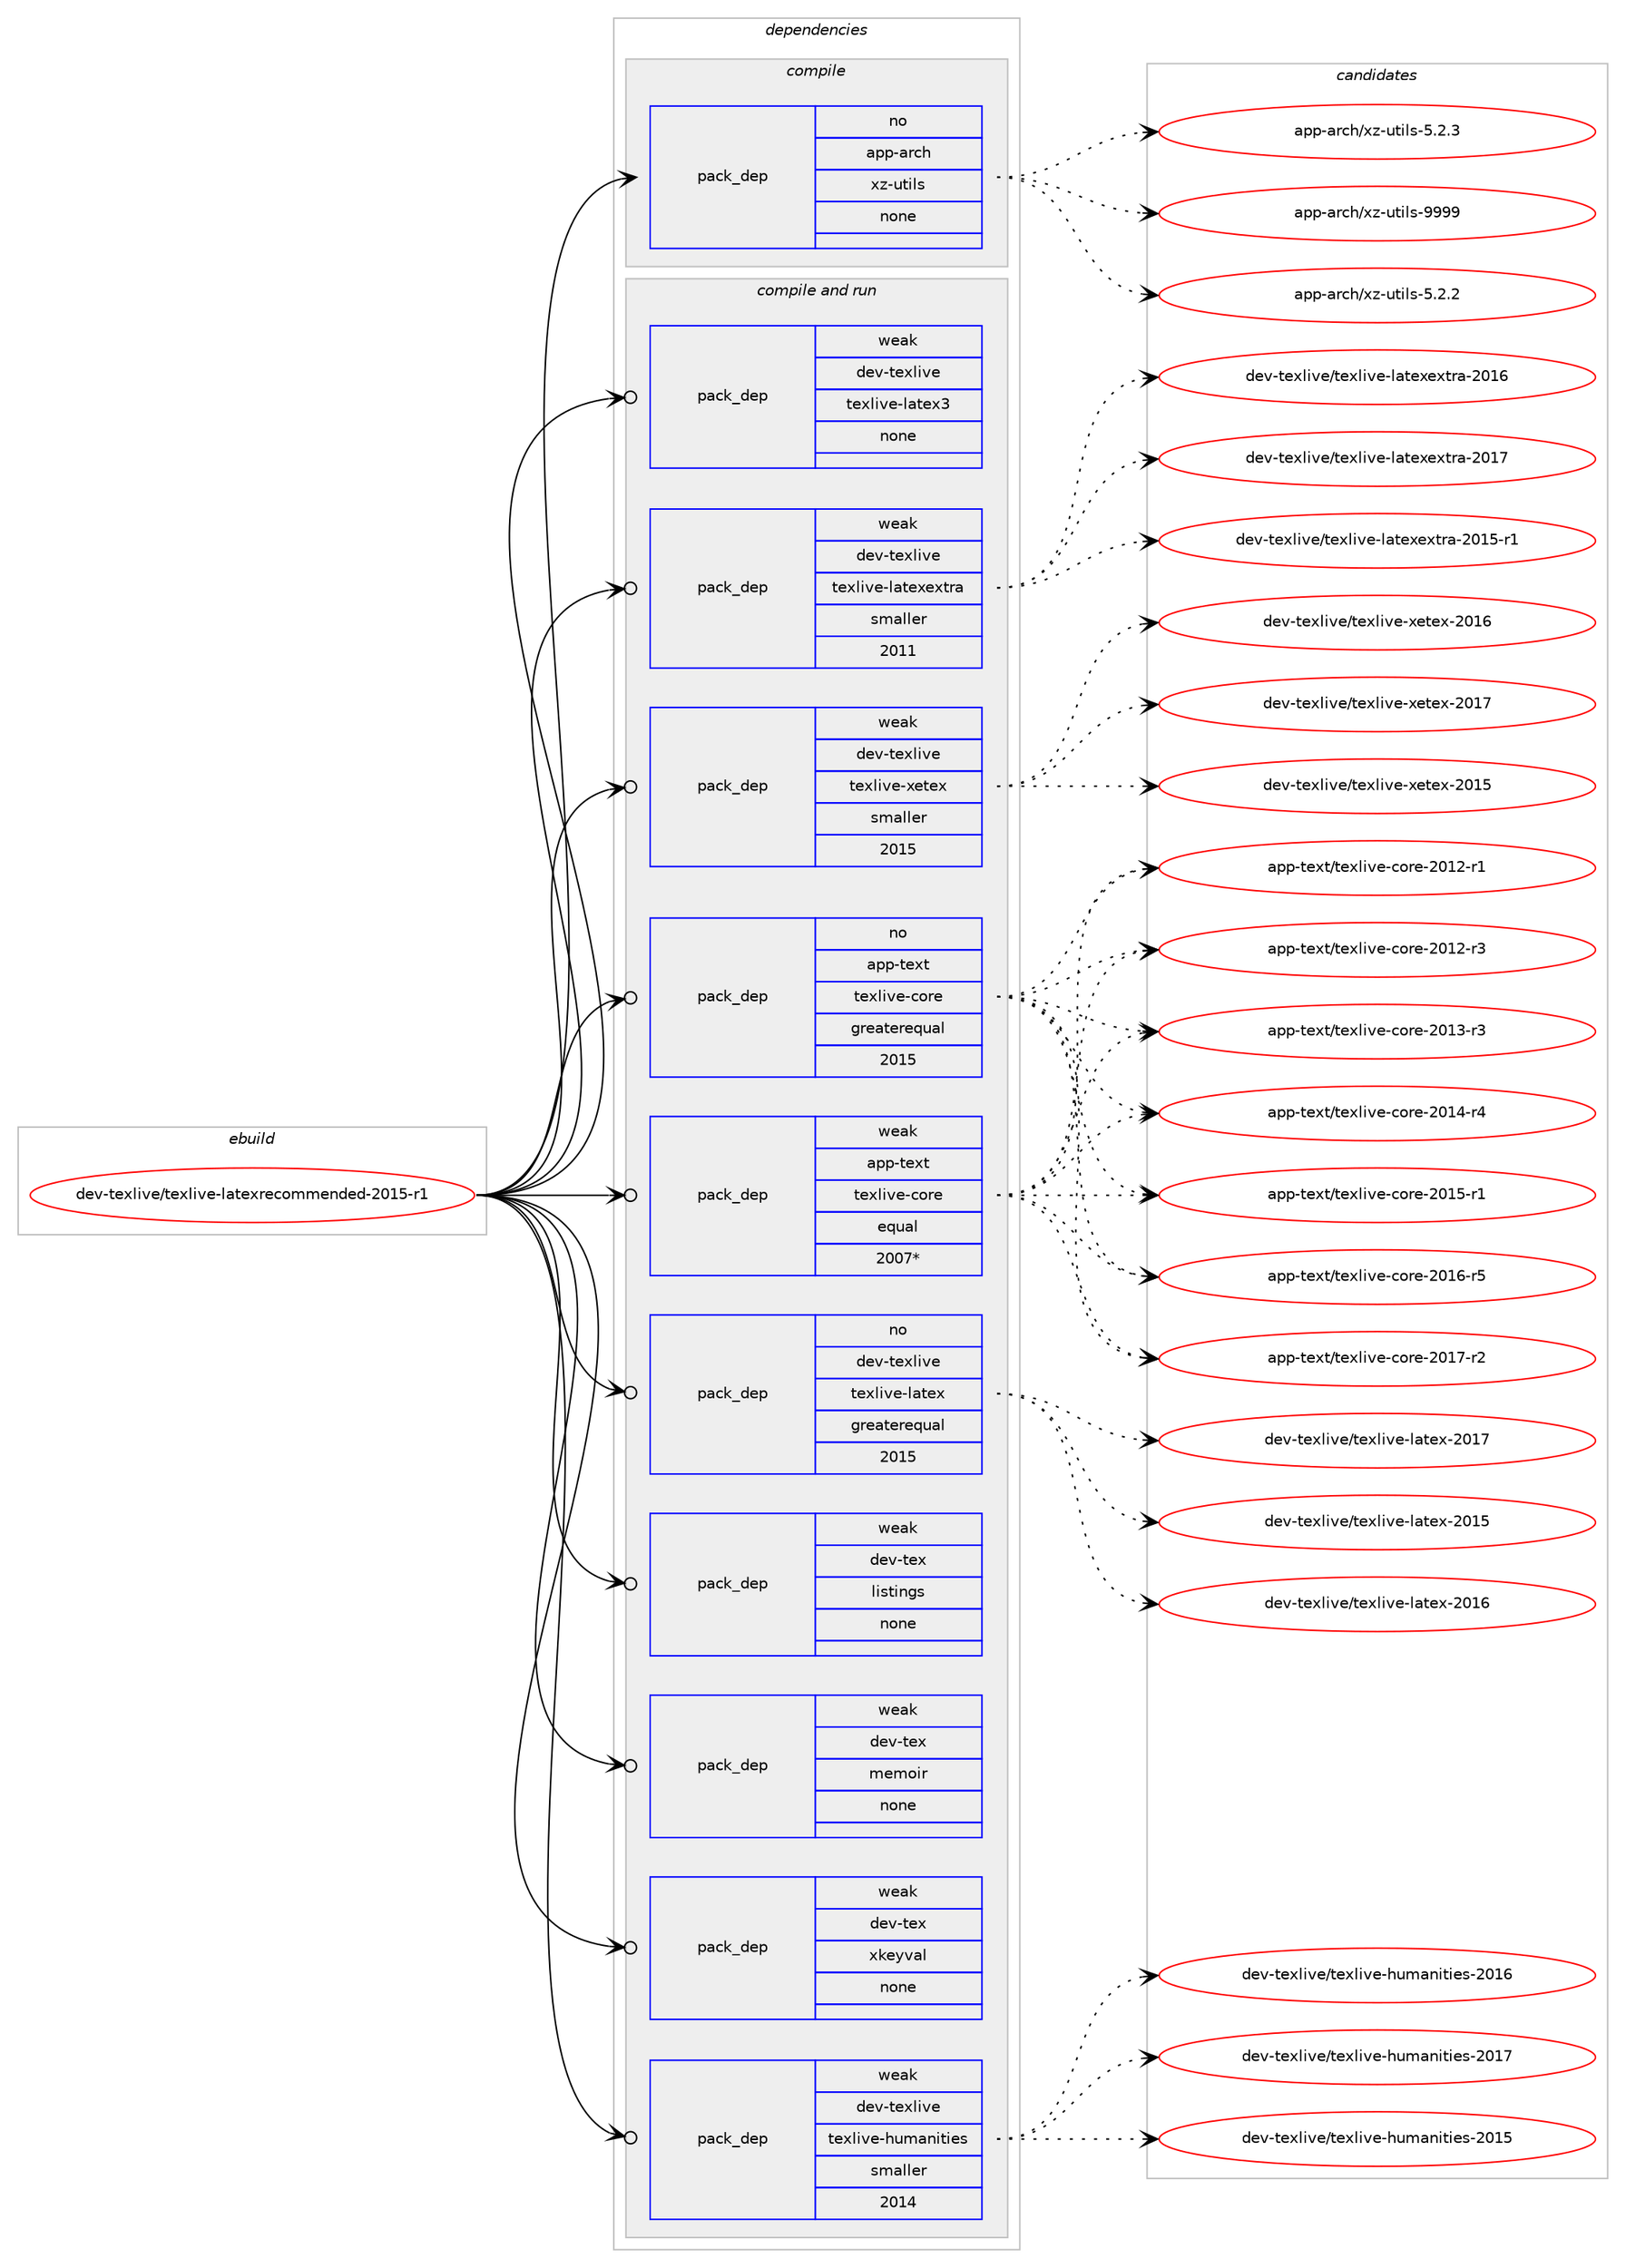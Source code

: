 digraph prolog {

# *************
# Graph options
# *************

newrank=true;
concentrate=true;
compound=true;
graph [rankdir=LR,fontname=Helvetica,fontsize=10,ranksep=1.5];#, ranksep=2.5, nodesep=0.2];
edge  [arrowhead=vee];
node  [fontname=Helvetica,fontsize=10];

# **********
# The ebuild
# **********

subgraph cluster_leftcol {
color=gray;
rank=same;
label=<<i>ebuild</i>>;
id [label="dev-texlive/texlive-latexrecommended-2015-r1", color=red, width=4, href="../dev-texlive/texlive-latexrecommended-2015-r1.svg"];
}

# ****************
# The dependencies
# ****************

subgraph cluster_midcol {
color=gray;
label=<<i>dependencies</i>>;
subgraph cluster_compile {
fillcolor="#eeeeee";
style=filled;
label=<<i>compile</i>>;
subgraph pack199604 {
dependency280958 [label=<<TABLE BORDER="0" CELLBORDER="1" CELLSPACING="0" CELLPADDING="4" WIDTH="220"><TR><TD ROWSPAN="6" CELLPADDING="30">pack_dep</TD></TR><TR><TD WIDTH="110">no</TD></TR><TR><TD>app-arch</TD></TR><TR><TD>xz-utils</TD></TR><TR><TD>none</TD></TR><TR><TD></TD></TR></TABLE>>, shape=none, color=blue];
}
id:e -> dependency280958:w [weight=20,style="solid",arrowhead="vee"];
}
subgraph cluster_compileandrun {
fillcolor="#eeeeee";
style=filled;
label=<<i>compile and run</i>>;
subgraph pack199605 {
dependency280959 [label=<<TABLE BORDER="0" CELLBORDER="1" CELLSPACING="0" CELLPADDING="4" WIDTH="220"><TR><TD ROWSPAN="6" CELLPADDING="30">pack_dep</TD></TR><TR><TD WIDTH="110">no</TD></TR><TR><TD>app-text</TD></TR><TR><TD>texlive-core</TD></TR><TR><TD>greaterequal</TD></TR><TR><TD>2015</TD></TR></TABLE>>, shape=none, color=blue];
}
id:e -> dependency280959:w [weight=20,style="solid",arrowhead="odotvee"];
subgraph pack199606 {
dependency280960 [label=<<TABLE BORDER="0" CELLBORDER="1" CELLSPACING="0" CELLPADDING="4" WIDTH="220"><TR><TD ROWSPAN="6" CELLPADDING="30">pack_dep</TD></TR><TR><TD WIDTH="110">no</TD></TR><TR><TD>dev-texlive</TD></TR><TR><TD>texlive-latex</TD></TR><TR><TD>greaterequal</TD></TR><TR><TD>2015</TD></TR></TABLE>>, shape=none, color=blue];
}
id:e -> dependency280960:w [weight=20,style="solid",arrowhead="odotvee"];
subgraph pack199607 {
dependency280961 [label=<<TABLE BORDER="0" CELLBORDER="1" CELLSPACING="0" CELLPADDING="4" WIDTH="220"><TR><TD ROWSPAN="6" CELLPADDING="30">pack_dep</TD></TR><TR><TD WIDTH="110">weak</TD></TR><TR><TD>app-text</TD></TR><TR><TD>texlive-core</TD></TR><TR><TD>equal</TD></TR><TR><TD>2007*</TD></TR></TABLE>>, shape=none, color=blue];
}
id:e -> dependency280961:w [weight=20,style="solid",arrowhead="odotvee"];
subgraph pack199608 {
dependency280962 [label=<<TABLE BORDER="0" CELLBORDER="1" CELLSPACING="0" CELLPADDING="4" WIDTH="220"><TR><TD ROWSPAN="6" CELLPADDING="30">pack_dep</TD></TR><TR><TD WIDTH="110">weak</TD></TR><TR><TD>dev-tex</TD></TR><TR><TD>listings</TD></TR><TR><TD>none</TD></TR><TR><TD></TD></TR></TABLE>>, shape=none, color=blue];
}
id:e -> dependency280962:w [weight=20,style="solid",arrowhead="odotvee"];
subgraph pack199609 {
dependency280963 [label=<<TABLE BORDER="0" CELLBORDER="1" CELLSPACING="0" CELLPADDING="4" WIDTH="220"><TR><TD ROWSPAN="6" CELLPADDING="30">pack_dep</TD></TR><TR><TD WIDTH="110">weak</TD></TR><TR><TD>dev-tex</TD></TR><TR><TD>memoir</TD></TR><TR><TD>none</TD></TR><TR><TD></TD></TR></TABLE>>, shape=none, color=blue];
}
id:e -> dependency280963:w [weight=20,style="solid",arrowhead="odotvee"];
subgraph pack199610 {
dependency280964 [label=<<TABLE BORDER="0" CELLBORDER="1" CELLSPACING="0" CELLPADDING="4" WIDTH="220"><TR><TD ROWSPAN="6" CELLPADDING="30">pack_dep</TD></TR><TR><TD WIDTH="110">weak</TD></TR><TR><TD>dev-tex</TD></TR><TR><TD>xkeyval</TD></TR><TR><TD>none</TD></TR><TR><TD></TD></TR></TABLE>>, shape=none, color=blue];
}
id:e -> dependency280964:w [weight=20,style="solid",arrowhead="odotvee"];
subgraph pack199611 {
dependency280965 [label=<<TABLE BORDER="0" CELLBORDER="1" CELLSPACING="0" CELLPADDING="4" WIDTH="220"><TR><TD ROWSPAN="6" CELLPADDING="30">pack_dep</TD></TR><TR><TD WIDTH="110">weak</TD></TR><TR><TD>dev-texlive</TD></TR><TR><TD>texlive-humanities</TD></TR><TR><TD>smaller</TD></TR><TR><TD>2014</TD></TR></TABLE>>, shape=none, color=blue];
}
id:e -> dependency280965:w [weight=20,style="solid",arrowhead="odotvee"];
subgraph pack199612 {
dependency280966 [label=<<TABLE BORDER="0" CELLBORDER="1" CELLSPACING="0" CELLPADDING="4" WIDTH="220"><TR><TD ROWSPAN="6" CELLPADDING="30">pack_dep</TD></TR><TR><TD WIDTH="110">weak</TD></TR><TR><TD>dev-texlive</TD></TR><TR><TD>texlive-latex3</TD></TR><TR><TD>none</TD></TR><TR><TD></TD></TR></TABLE>>, shape=none, color=blue];
}
id:e -> dependency280966:w [weight=20,style="solid",arrowhead="odotvee"];
subgraph pack199613 {
dependency280967 [label=<<TABLE BORDER="0" CELLBORDER="1" CELLSPACING="0" CELLPADDING="4" WIDTH="220"><TR><TD ROWSPAN="6" CELLPADDING="30">pack_dep</TD></TR><TR><TD WIDTH="110">weak</TD></TR><TR><TD>dev-texlive</TD></TR><TR><TD>texlive-latexextra</TD></TR><TR><TD>smaller</TD></TR><TR><TD>2011</TD></TR></TABLE>>, shape=none, color=blue];
}
id:e -> dependency280967:w [weight=20,style="solid",arrowhead="odotvee"];
subgraph pack199614 {
dependency280968 [label=<<TABLE BORDER="0" CELLBORDER="1" CELLSPACING="0" CELLPADDING="4" WIDTH="220"><TR><TD ROWSPAN="6" CELLPADDING="30">pack_dep</TD></TR><TR><TD WIDTH="110">weak</TD></TR><TR><TD>dev-texlive</TD></TR><TR><TD>texlive-xetex</TD></TR><TR><TD>smaller</TD></TR><TR><TD>2015</TD></TR></TABLE>>, shape=none, color=blue];
}
id:e -> dependency280968:w [weight=20,style="solid",arrowhead="odotvee"];
}
subgraph cluster_run {
fillcolor="#eeeeee";
style=filled;
label=<<i>run</i>>;
}
}

# **************
# The candidates
# **************

subgraph cluster_choices {
rank=same;
color=gray;
label=<<i>candidates</i>>;

subgraph choice199604 {
color=black;
nodesep=1;
choice971121124597114991044712012245117116105108115455346504650 [label="app-arch/xz-utils-5.2.2", color=red, width=4,href="../app-arch/xz-utils-5.2.2.svg"];
choice971121124597114991044712012245117116105108115455346504651 [label="app-arch/xz-utils-5.2.3", color=red, width=4,href="../app-arch/xz-utils-5.2.3.svg"];
choice9711211245971149910447120122451171161051081154557575757 [label="app-arch/xz-utils-9999", color=red, width=4,href="../app-arch/xz-utils-9999.svg"];
dependency280958:e -> choice971121124597114991044712012245117116105108115455346504650:w [style=dotted,weight="100"];
dependency280958:e -> choice971121124597114991044712012245117116105108115455346504651:w [style=dotted,weight="100"];
dependency280958:e -> choice9711211245971149910447120122451171161051081154557575757:w [style=dotted,weight="100"];
}
subgraph choice199605 {
color=black;
nodesep=1;
choice971121124511610112011647116101120108105118101459911111410145504849504511449 [label="app-text/texlive-core-2012-r1", color=red, width=4,href="../app-text/texlive-core-2012-r1.svg"];
choice971121124511610112011647116101120108105118101459911111410145504849504511451 [label="app-text/texlive-core-2012-r3", color=red, width=4,href="../app-text/texlive-core-2012-r3.svg"];
choice971121124511610112011647116101120108105118101459911111410145504849514511451 [label="app-text/texlive-core-2013-r3", color=red, width=4,href="../app-text/texlive-core-2013-r3.svg"];
choice971121124511610112011647116101120108105118101459911111410145504849524511452 [label="app-text/texlive-core-2014-r4", color=red, width=4,href="../app-text/texlive-core-2014-r4.svg"];
choice971121124511610112011647116101120108105118101459911111410145504849534511449 [label="app-text/texlive-core-2015-r1", color=red, width=4,href="../app-text/texlive-core-2015-r1.svg"];
choice971121124511610112011647116101120108105118101459911111410145504849544511453 [label="app-text/texlive-core-2016-r5", color=red, width=4,href="../app-text/texlive-core-2016-r5.svg"];
choice971121124511610112011647116101120108105118101459911111410145504849554511450 [label="app-text/texlive-core-2017-r2", color=red, width=4,href="../app-text/texlive-core-2017-r2.svg"];
dependency280959:e -> choice971121124511610112011647116101120108105118101459911111410145504849504511449:w [style=dotted,weight="100"];
dependency280959:e -> choice971121124511610112011647116101120108105118101459911111410145504849504511451:w [style=dotted,weight="100"];
dependency280959:e -> choice971121124511610112011647116101120108105118101459911111410145504849514511451:w [style=dotted,weight="100"];
dependency280959:e -> choice971121124511610112011647116101120108105118101459911111410145504849524511452:w [style=dotted,weight="100"];
dependency280959:e -> choice971121124511610112011647116101120108105118101459911111410145504849534511449:w [style=dotted,weight="100"];
dependency280959:e -> choice971121124511610112011647116101120108105118101459911111410145504849544511453:w [style=dotted,weight="100"];
dependency280959:e -> choice971121124511610112011647116101120108105118101459911111410145504849554511450:w [style=dotted,weight="100"];
}
subgraph choice199606 {
color=black;
nodesep=1;
choice100101118451161011201081051181014711610112010810511810145108971161011204550484953 [label="dev-texlive/texlive-latex-2015", color=red, width=4,href="../dev-texlive/texlive-latex-2015.svg"];
choice100101118451161011201081051181014711610112010810511810145108971161011204550484954 [label="dev-texlive/texlive-latex-2016", color=red, width=4,href="../dev-texlive/texlive-latex-2016.svg"];
choice100101118451161011201081051181014711610112010810511810145108971161011204550484955 [label="dev-texlive/texlive-latex-2017", color=red, width=4,href="../dev-texlive/texlive-latex-2017.svg"];
dependency280960:e -> choice100101118451161011201081051181014711610112010810511810145108971161011204550484953:w [style=dotted,weight="100"];
dependency280960:e -> choice100101118451161011201081051181014711610112010810511810145108971161011204550484954:w [style=dotted,weight="100"];
dependency280960:e -> choice100101118451161011201081051181014711610112010810511810145108971161011204550484955:w [style=dotted,weight="100"];
}
subgraph choice199607 {
color=black;
nodesep=1;
choice971121124511610112011647116101120108105118101459911111410145504849504511449 [label="app-text/texlive-core-2012-r1", color=red, width=4,href="../app-text/texlive-core-2012-r1.svg"];
choice971121124511610112011647116101120108105118101459911111410145504849504511451 [label="app-text/texlive-core-2012-r3", color=red, width=4,href="../app-text/texlive-core-2012-r3.svg"];
choice971121124511610112011647116101120108105118101459911111410145504849514511451 [label="app-text/texlive-core-2013-r3", color=red, width=4,href="../app-text/texlive-core-2013-r3.svg"];
choice971121124511610112011647116101120108105118101459911111410145504849524511452 [label="app-text/texlive-core-2014-r4", color=red, width=4,href="../app-text/texlive-core-2014-r4.svg"];
choice971121124511610112011647116101120108105118101459911111410145504849534511449 [label="app-text/texlive-core-2015-r1", color=red, width=4,href="../app-text/texlive-core-2015-r1.svg"];
choice971121124511610112011647116101120108105118101459911111410145504849544511453 [label="app-text/texlive-core-2016-r5", color=red, width=4,href="../app-text/texlive-core-2016-r5.svg"];
choice971121124511610112011647116101120108105118101459911111410145504849554511450 [label="app-text/texlive-core-2017-r2", color=red, width=4,href="../app-text/texlive-core-2017-r2.svg"];
dependency280961:e -> choice971121124511610112011647116101120108105118101459911111410145504849504511449:w [style=dotted,weight="100"];
dependency280961:e -> choice971121124511610112011647116101120108105118101459911111410145504849504511451:w [style=dotted,weight="100"];
dependency280961:e -> choice971121124511610112011647116101120108105118101459911111410145504849514511451:w [style=dotted,weight="100"];
dependency280961:e -> choice971121124511610112011647116101120108105118101459911111410145504849524511452:w [style=dotted,weight="100"];
dependency280961:e -> choice971121124511610112011647116101120108105118101459911111410145504849534511449:w [style=dotted,weight="100"];
dependency280961:e -> choice971121124511610112011647116101120108105118101459911111410145504849544511453:w [style=dotted,weight="100"];
dependency280961:e -> choice971121124511610112011647116101120108105118101459911111410145504849554511450:w [style=dotted,weight="100"];
}
subgraph choice199608 {
color=black;
nodesep=1;
}
subgraph choice199609 {
color=black;
nodesep=1;
}
subgraph choice199610 {
color=black;
nodesep=1;
}
subgraph choice199611 {
color=black;
nodesep=1;
choice100101118451161011201081051181014711610112010810511810145104117109971101051161051011154550484953 [label="dev-texlive/texlive-humanities-2015", color=red, width=4,href="../dev-texlive/texlive-humanities-2015.svg"];
choice100101118451161011201081051181014711610112010810511810145104117109971101051161051011154550484954 [label="dev-texlive/texlive-humanities-2016", color=red, width=4,href="../dev-texlive/texlive-humanities-2016.svg"];
choice100101118451161011201081051181014711610112010810511810145104117109971101051161051011154550484955 [label="dev-texlive/texlive-humanities-2017", color=red, width=4,href="../dev-texlive/texlive-humanities-2017.svg"];
dependency280965:e -> choice100101118451161011201081051181014711610112010810511810145104117109971101051161051011154550484953:w [style=dotted,weight="100"];
dependency280965:e -> choice100101118451161011201081051181014711610112010810511810145104117109971101051161051011154550484954:w [style=dotted,weight="100"];
dependency280965:e -> choice100101118451161011201081051181014711610112010810511810145104117109971101051161051011154550484955:w [style=dotted,weight="100"];
}
subgraph choice199612 {
color=black;
nodesep=1;
}
subgraph choice199613 {
color=black;
nodesep=1;
choice100101118451161011201081051181014711610112010810511810145108971161011201011201161149745504849534511449 [label="dev-texlive/texlive-latexextra-2015-r1", color=red, width=4,href="../dev-texlive/texlive-latexextra-2015-r1.svg"];
choice10010111845116101120108105118101471161011201081051181014510897116101120101120116114974550484954 [label="dev-texlive/texlive-latexextra-2016", color=red, width=4,href="../dev-texlive/texlive-latexextra-2016.svg"];
choice10010111845116101120108105118101471161011201081051181014510897116101120101120116114974550484955 [label="dev-texlive/texlive-latexextra-2017", color=red, width=4,href="../dev-texlive/texlive-latexextra-2017.svg"];
dependency280967:e -> choice100101118451161011201081051181014711610112010810511810145108971161011201011201161149745504849534511449:w [style=dotted,weight="100"];
dependency280967:e -> choice10010111845116101120108105118101471161011201081051181014510897116101120101120116114974550484954:w [style=dotted,weight="100"];
dependency280967:e -> choice10010111845116101120108105118101471161011201081051181014510897116101120101120116114974550484955:w [style=dotted,weight="100"];
}
subgraph choice199614 {
color=black;
nodesep=1;
choice1001011184511610112010810511810147116101120108105118101451201011161011204550484953 [label="dev-texlive/texlive-xetex-2015", color=red, width=4,href="../dev-texlive/texlive-xetex-2015.svg"];
choice1001011184511610112010810511810147116101120108105118101451201011161011204550484954 [label="dev-texlive/texlive-xetex-2016", color=red, width=4,href="../dev-texlive/texlive-xetex-2016.svg"];
choice1001011184511610112010810511810147116101120108105118101451201011161011204550484955 [label="dev-texlive/texlive-xetex-2017", color=red, width=4,href="../dev-texlive/texlive-xetex-2017.svg"];
dependency280968:e -> choice1001011184511610112010810511810147116101120108105118101451201011161011204550484953:w [style=dotted,weight="100"];
dependency280968:e -> choice1001011184511610112010810511810147116101120108105118101451201011161011204550484954:w [style=dotted,weight="100"];
dependency280968:e -> choice1001011184511610112010810511810147116101120108105118101451201011161011204550484955:w [style=dotted,weight="100"];
}
}

}
